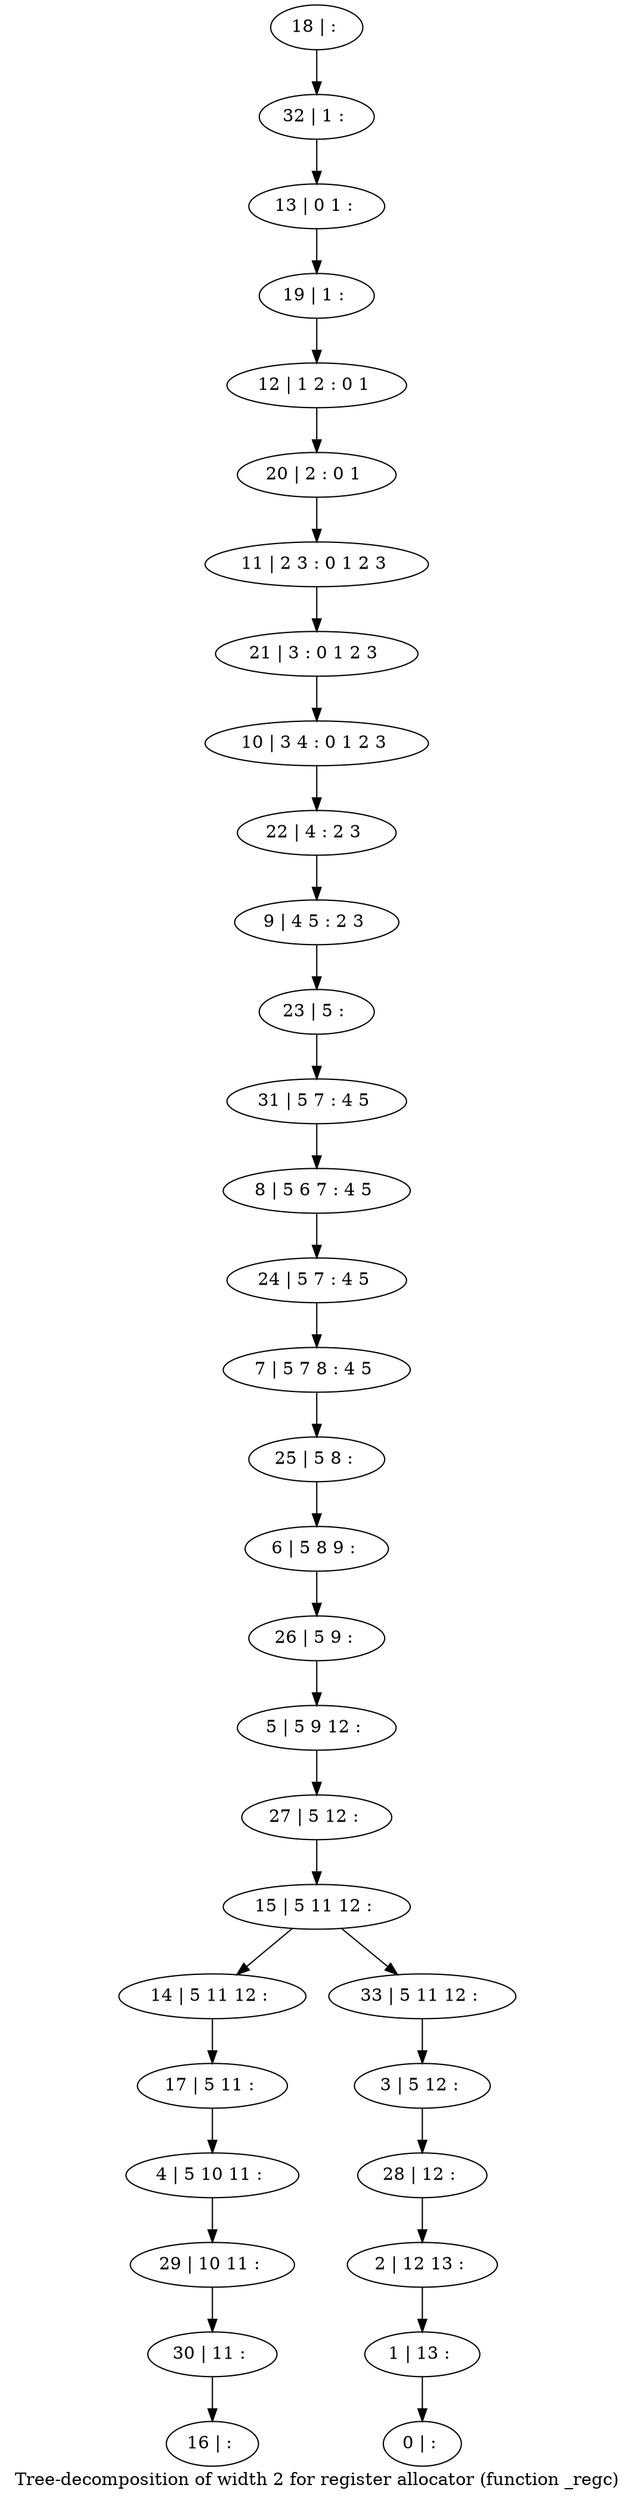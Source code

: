 digraph G {
graph [label="Tree-decomposition of width 2 for register allocator (function _regc)"]
0[label="0 | : "];
1[label="1 | 13 : "];
2[label="2 | 12 13 : "];
3[label="3 | 5 12 : "];
4[label="4 | 5 10 11 : "];
5[label="5 | 5 9 12 : "];
6[label="6 | 5 8 9 : "];
7[label="7 | 5 7 8 : 4 5 "];
8[label="8 | 5 6 7 : 4 5 "];
9[label="9 | 4 5 : 2 3 "];
10[label="10 | 3 4 : 0 1 2 3 "];
11[label="11 | 2 3 : 0 1 2 3 "];
12[label="12 | 1 2 : 0 1 "];
13[label="13 | 0 1 : "];
14[label="14 | 5 11 12 : "];
15[label="15 | 5 11 12 : "];
16[label="16 | : "];
17[label="17 | 5 11 : "];
18[label="18 | : "];
19[label="19 | 1 : "];
20[label="20 | 2 : 0 1 "];
21[label="21 | 3 : 0 1 2 3 "];
22[label="22 | 4 : 2 3 "];
23[label="23 | 5 : "];
24[label="24 | 5 7 : 4 5 "];
25[label="25 | 5 8 : "];
26[label="26 | 5 9 : "];
27[label="27 | 5 12 : "];
28[label="28 | 12 : "];
29[label="29 | 10 11 : "];
30[label="30 | 11 : "];
31[label="31 | 5 7 : 4 5 "];
32[label="32 | 1 : "];
33[label="33 | 5 11 12 : "];
17->4 ;
14->17 ;
4->29 ;
30->16 ;
29->30 ;
18->32 ;
32->13 ;
13->19 ;
19->12 ;
12->20 ;
20->11 ;
11->21 ;
21->10 ;
10->22 ;
22->9 ;
9->23 ;
23->31 ;
31->8 ;
8->24 ;
24->7 ;
7->25 ;
25->6 ;
6->26 ;
26->5 ;
5->27 ;
27->15 ;
3->28 ;
28->2 ;
2->1 ;
1->0 ;
33->3 ;
15->14 ;
15->33 ;
}
